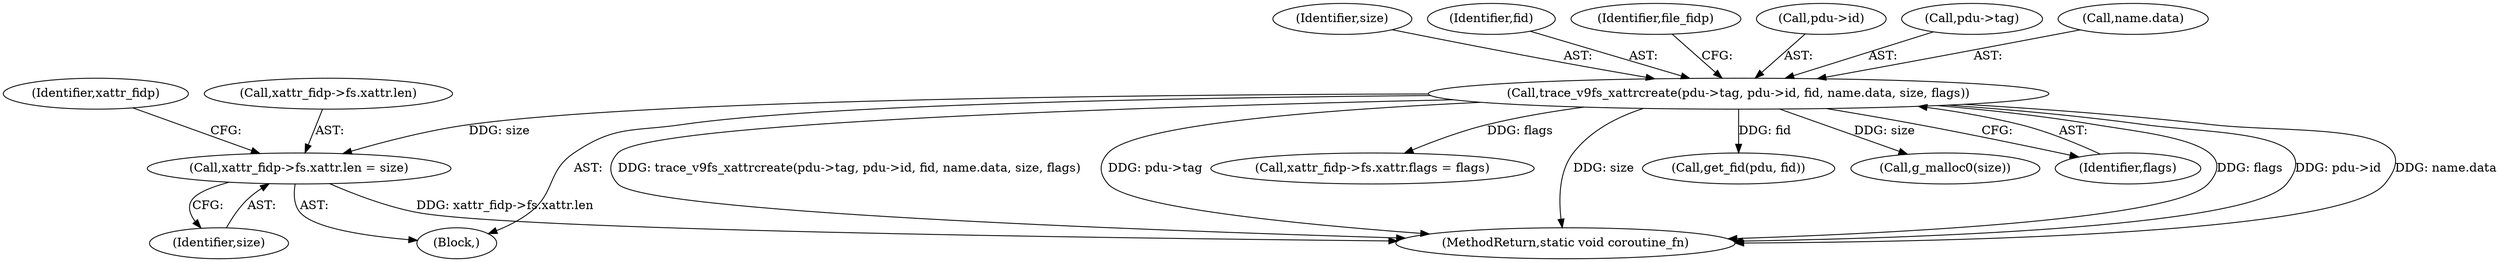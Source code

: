 digraph "0_qemu_eb687602853b4ae656e9236ee4222609f3a6887d@pointer" {
"1000190" [label="(Call,xattr_fidp->fs.xattr.len = size)"];
"1000145" [label="(Call,trace_v9fs_xattrcreate(pdu->tag, pdu->id, fid, name.data, size, flags))"];
"1000251" [label="(MethodReturn,static void coroutine_fn)"];
"1000156" [label="(Identifier,size)"];
"1000152" [label="(Identifier,fid)"];
"1000203" [label="(Identifier,xattr_fidp)"];
"1000199" [label="(Call,xattr_fidp->fs.xattr.flags = flags)"];
"1000159" [label="(Identifier,file_fidp)"];
"1000103" [label="(Block,)"];
"1000160" [label="(Call,get_fid(pdu, fid))"];
"1000149" [label="(Call,pdu->id)"];
"1000236" [label="(Call,g_malloc0(size))"];
"1000198" [label="(Identifier,size)"];
"1000146" [label="(Call,pdu->tag)"];
"1000145" [label="(Call,trace_v9fs_xattrcreate(pdu->tag, pdu->id, fid, name.data, size, flags))"];
"1000153" [label="(Call,name.data)"];
"1000191" [label="(Call,xattr_fidp->fs.xattr.len)"];
"1000190" [label="(Call,xattr_fidp->fs.xattr.len = size)"];
"1000157" [label="(Identifier,flags)"];
"1000190" -> "1000103"  [label="AST: "];
"1000190" -> "1000198"  [label="CFG: "];
"1000191" -> "1000190"  [label="AST: "];
"1000198" -> "1000190"  [label="AST: "];
"1000203" -> "1000190"  [label="CFG: "];
"1000190" -> "1000251"  [label="DDG: xattr_fidp->fs.xattr.len"];
"1000145" -> "1000190"  [label="DDG: size"];
"1000145" -> "1000103"  [label="AST: "];
"1000145" -> "1000157"  [label="CFG: "];
"1000146" -> "1000145"  [label="AST: "];
"1000149" -> "1000145"  [label="AST: "];
"1000152" -> "1000145"  [label="AST: "];
"1000153" -> "1000145"  [label="AST: "];
"1000156" -> "1000145"  [label="AST: "];
"1000157" -> "1000145"  [label="AST: "];
"1000159" -> "1000145"  [label="CFG: "];
"1000145" -> "1000251"  [label="DDG: size"];
"1000145" -> "1000251"  [label="DDG: flags"];
"1000145" -> "1000251"  [label="DDG: pdu->id"];
"1000145" -> "1000251"  [label="DDG: name.data"];
"1000145" -> "1000251"  [label="DDG: trace_v9fs_xattrcreate(pdu->tag, pdu->id, fid, name.data, size, flags)"];
"1000145" -> "1000251"  [label="DDG: pdu->tag"];
"1000145" -> "1000160"  [label="DDG: fid"];
"1000145" -> "1000199"  [label="DDG: flags"];
"1000145" -> "1000236"  [label="DDG: size"];
}
